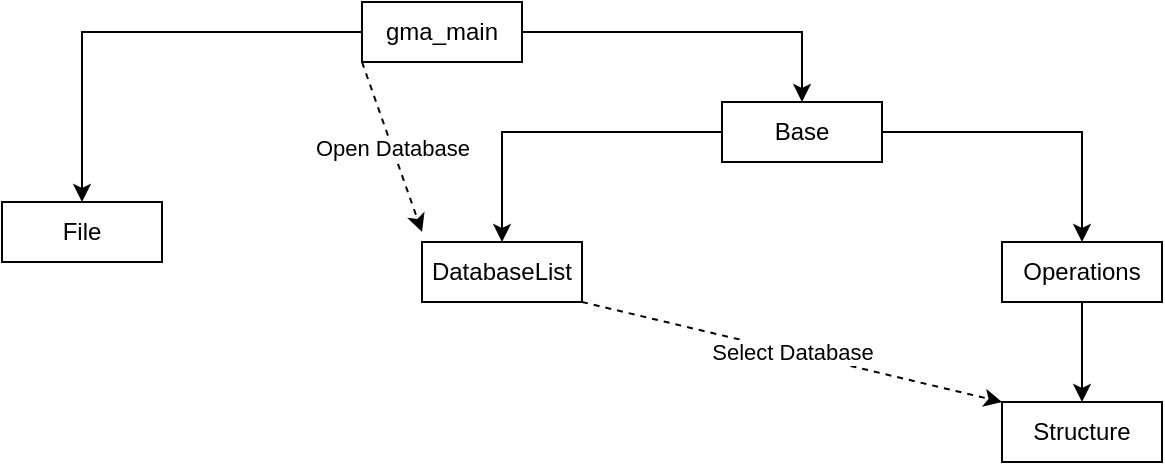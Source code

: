 <mxfile>
    <diagram id="mM1oudUT3UNC_TTXXsrH" name="Page-1">
        <mxGraphModel dx="793" dy="767" grid="1" gridSize="10" guides="1" tooltips="1" connect="1" arrows="1" fold="1" page="1" pageScale="1" pageWidth="827" pageHeight="1169" math="0" shadow="0">
            <root>
                <mxCell id="0"/>
                <mxCell id="1" parent="0"/>
                <mxCell id="6" style="edgeStyle=orthogonalEdgeStyle;rounded=0;orthogonalLoop=1;jettySize=auto;html=1;entryX=0.5;entryY=0;entryDx=0;entryDy=0;" edge="1" parent="1" source="2" target="4">
                    <mxGeometry relative="1" as="geometry"/>
                </mxCell>
                <mxCell id="7" style="edgeStyle=orthogonalEdgeStyle;rounded=0;orthogonalLoop=1;jettySize=auto;html=1;exitX=1;exitY=0.5;exitDx=0;exitDy=0;entryX=0.5;entryY=0;entryDx=0;entryDy=0;" edge="1" parent="1" source="2" target="5">
                    <mxGeometry relative="1" as="geometry"/>
                </mxCell>
                <mxCell id="2" value="gma_main" style="rounded=0;whiteSpace=wrap;html=1;" vertex="1" parent="1">
                    <mxGeometry x="200" y="20" width="80" height="30" as="geometry"/>
                </mxCell>
                <mxCell id="4" value="File" style="rounded=0;whiteSpace=wrap;html=1;" vertex="1" parent="1">
                    <mxGeometry x="20" y="120" width="80" height="30" as="geometry"/>
                </mxCell>
                <mxCell id="10" style="edgeStyle=orthogonalEdgeStyle;rounded=0;orthogonalLoop=1;jettySize=auto;html=1;entryX=0.5;entryY=0;entryDx=0;entryDy=0;" edge="1" parent="1" source="5" target="8">
                    <mxGeometry relative="1" as="geometry"/>
                </mxCell>
                <mxCell id="11" style="edgeStyle=orthogonalEdgeStyle;rounded=0;orthogonalLoop=1;jettySize=auto;html=1;entryX=0.5;entryY=0;entryDx=0;entryDy=0;" edge="1" parent="1" source="5" target="9">
                    <mxGeometry relative="1" as="geometry"/>
                </mxCell>
                <mxCell id="5" value="Base" style="rounded=0;whiteSpace=wrap;html=1;" vertex="1" parent="1">
                    <mxGeometry x="380" y="70" width="80" height="30" as="geometry"/>
                </mxCell>
                <mxCell id="8" value="DatabaseList" style="rounded=0;whiteSpace=wrap;html=1;" vertex="1" parent="1">
                    <mxGeometry x="230" y="140" width="80" height="30" as="geometry"/>
                </mxCell>
                <mxCell id="24" style="edgeStyle=orthogonalEdgeStyle;rounded=0;orthogonalLoop=1;jettySize=auto;html=1;exitX=0.5;exitY=1;exitDx=0;exitDy=0;" edge="1" parent="1" source="9" target="23">
                    <mxGeometry relative="1" as="geometry"/>
                </mxCell>
                <mxCell id="9" value="Operations" style="rounded=0;whiteSpace=wrap;html=1;" vertex="1" parent="1">
                    <mxGeometry x="520" y="140" width="80" height="30" as="geometry"/>
                </mxCell>
                <mxCell id="19" value="" style="endArrow=classic;html=1;exitX=0;exitY=1;exitDx=0;exitDy=0;dashed=1;" edge="1" parent="1" source="2">
                    <mxGeometry relative="1" as="geometry">
                        <mxPoint x="360" y="390" as="sourcePoint"/>
                        <mxPoint x="230" y="135" as="targetPoint"/>
                    </mxGeometry>
                </mxCell>
                <mxCell id="20" value="Open Database" style="edgeLabel;resizable=0;html=1;align=center;verticalAlign=middle;" connectable="0" vertex="1" parent="19">
                    <mxGeometry relative="1" as="geometry"/>
                </mxCell>
                <mxCell id="21" value="" style="endArrow=classic;html=1;dashed=1;entryX=0;entryY=0;entryDx=0;entryDy=0;exitX=1;exitY=1;exitDx=0;exitDy=0;" edge="1" parent="1" source="8" target="23">
                    <mxGeometry relative="1" as="geometry">
                        <mxPoint x="180" y="270" as="sourcePoint"/>
                        <mxPoint x="460" y="390" as="targetPoint"/>
                    </mxGeometry>
                </mxCell>
                <mxCell id="22" value="Select Database" style="edgeLabel;resizable=0;html=1;align=center;verticalAlign=middle;" connectable="0" vertex="1" parent="21">
                    <mxGeometry relative="1" as="geometry"/>
                </mxCell>
                <mxCell id="23" value="Structure" style="rounded=0;whiteSpace=wrap;html=1;" vertex="1" parent="1">
                    <mxGeometry x="520" y="220" width="80" height="30" as="geometry"/>
                </mxCell>
            </root>
        </mxGraphModel>
    </diagram>
</mxfile>